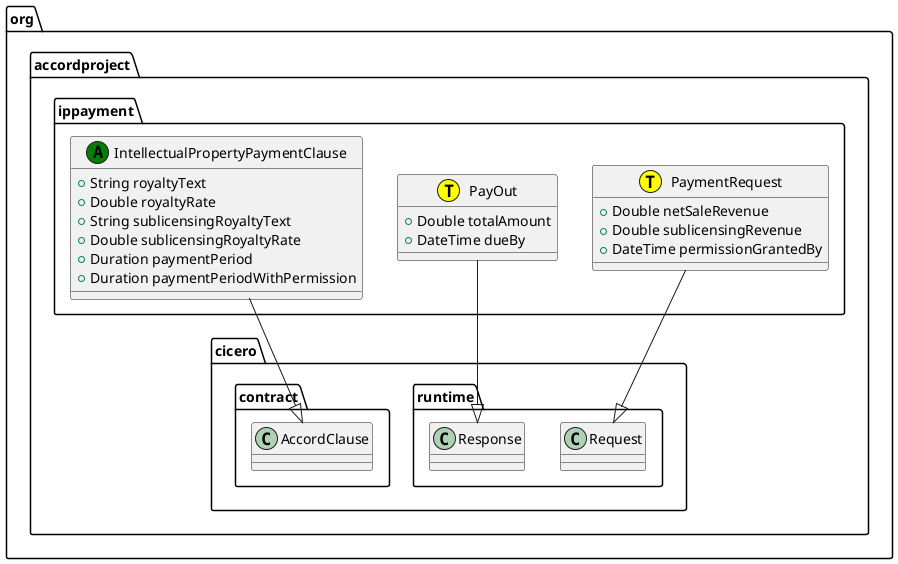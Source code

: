 @startuml
class org.accordproject.ippayment.PaymentRequest << (T,yellow) >> {
   + Double netSaleRevenue
   + Double sublicensingRevenue
   + DateTime permissionGrantedBy
}
org.accordproject.ippayment.PaymentRequest --|> org.accordproject.cicero.runtime.Request
class org.accordproject.ippayment.PayOut << (T,yellow) >> {
   + Double totalAmount
   + DateTime dueBy
}
org.accordproject.ippayment.PayOut --|> org.accordproject.cicero.runtime.Response
class org.accordproject.ippayment.IntellectualPropertyPaymentClause << (A,green) >> {
   + String royaltyText
   + Double royaltyRate
   + String sublicensingRoyaltyText
   + Double sublicensingRoyaltyRate
   + Duration paymentPeriod
   + Duration paymentPeriodWithPermission
}
org.accordproject.ippayment.IntellectualPropertyPaymentClause --|> org.accordproject.cicero.contract.AccordClause
@enduml
